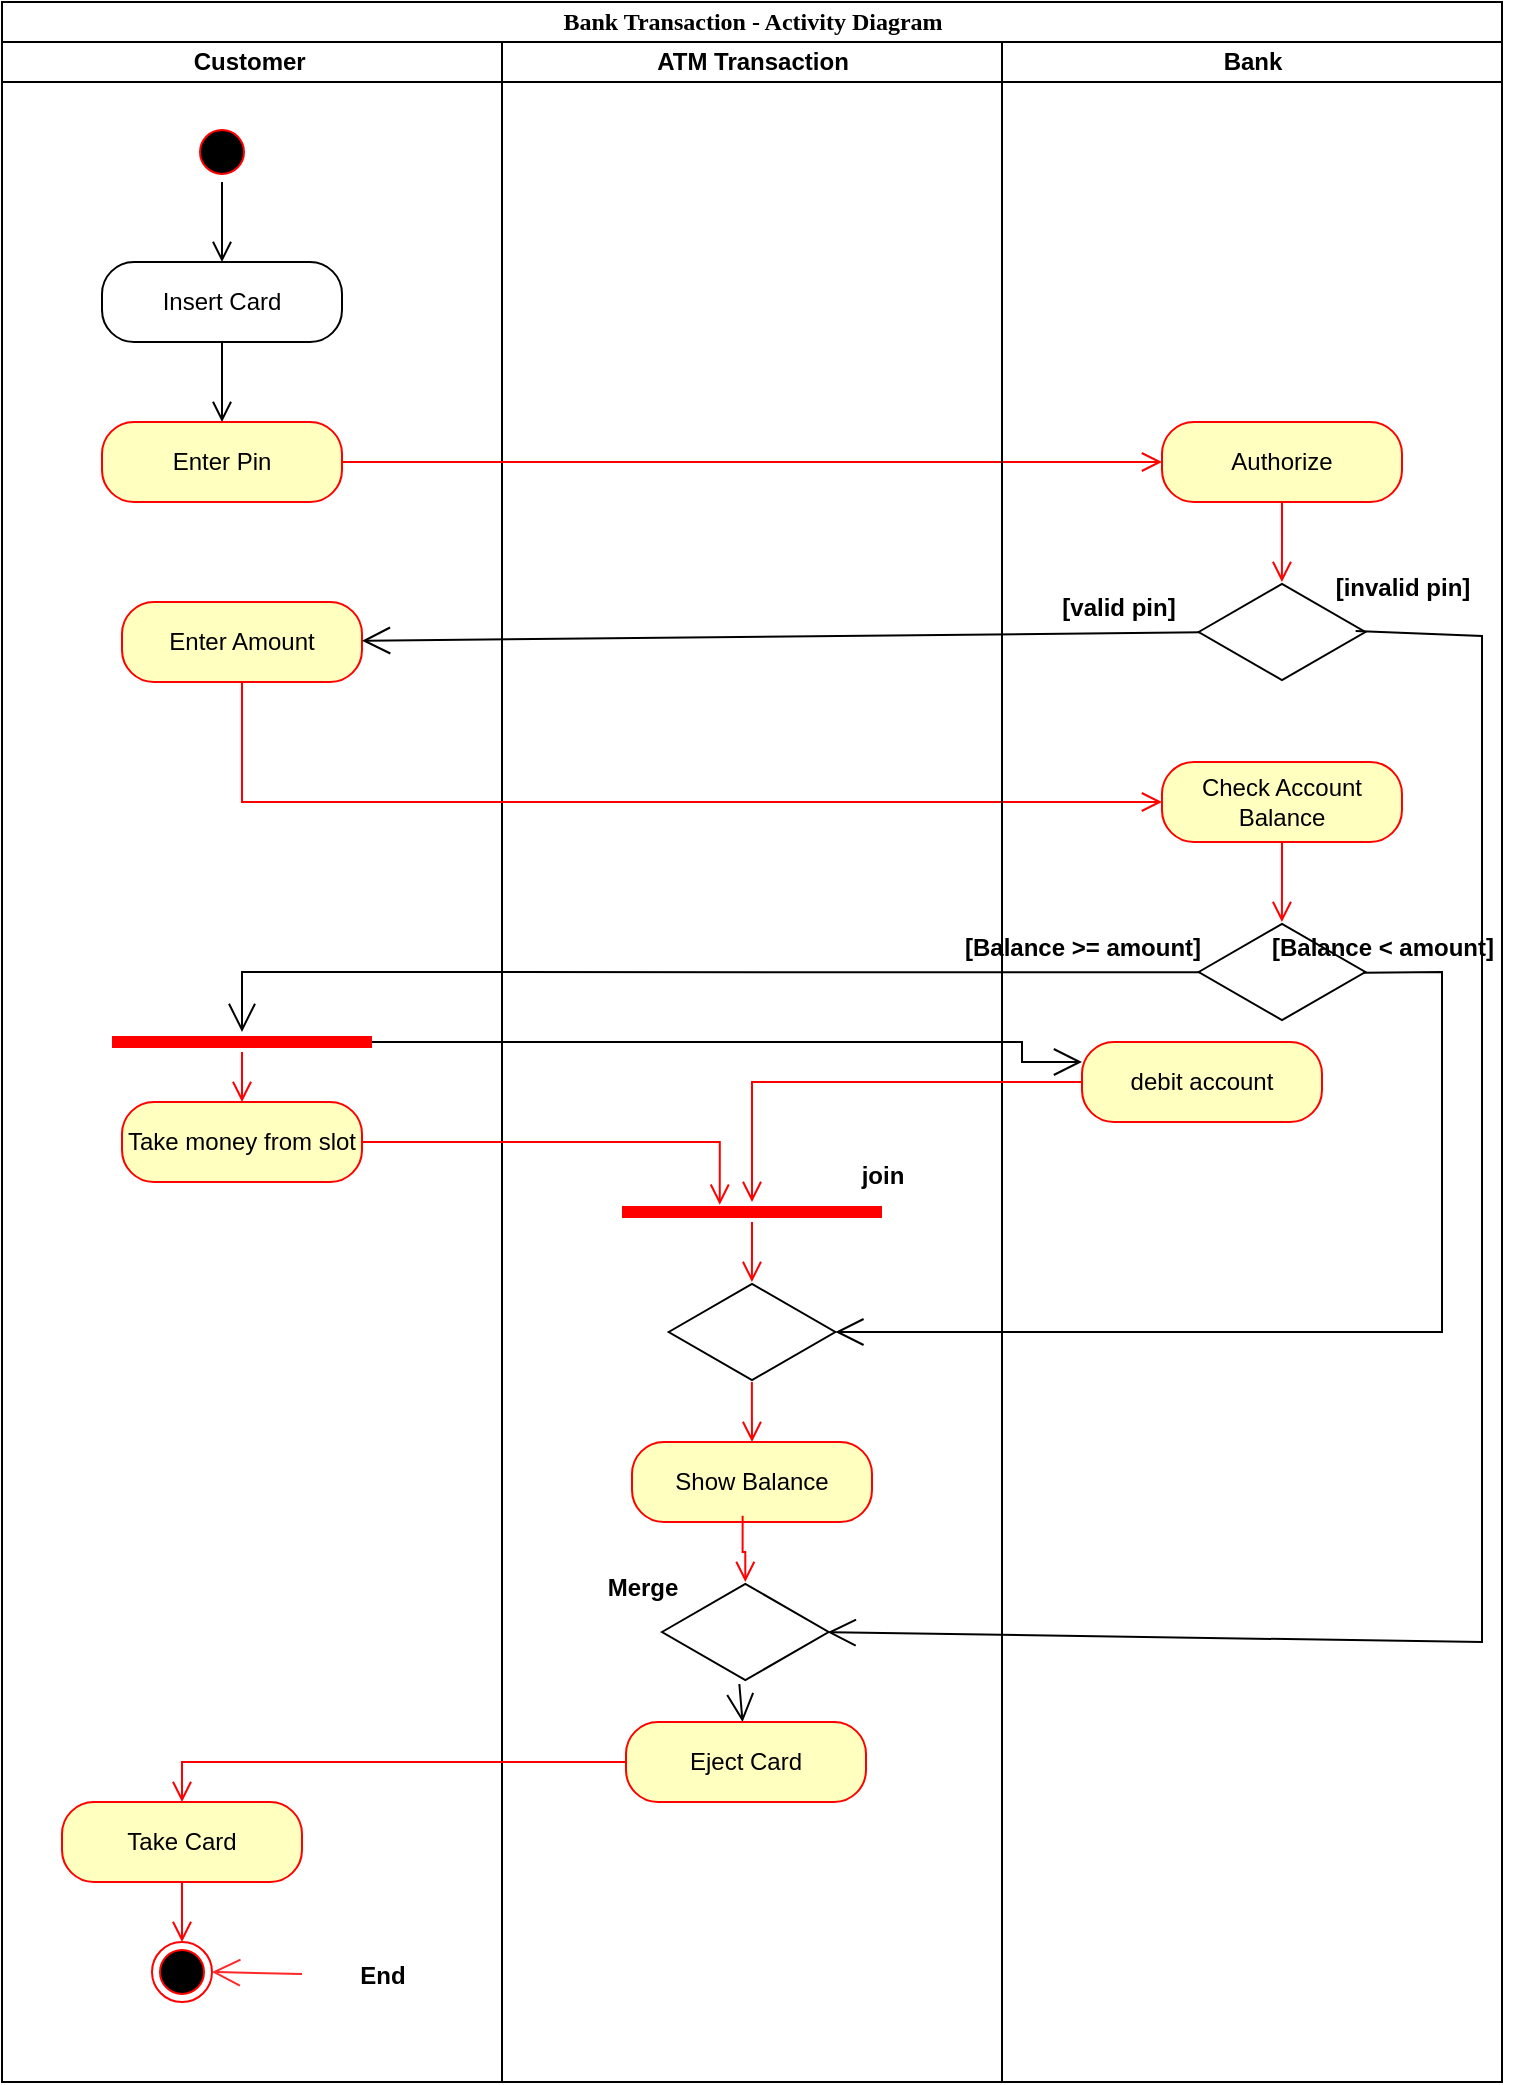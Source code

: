 <mxfile version="28.1.1">
  <diagram name="Page-1" id="0783ab3e-0a74-02c8-0abd-f7b4e66b4bec">
    <mxGraphModel dx="1634" dy="881" grid="1" gridSize="10" guides="1" tooltips="1" connect="1" arrows="1" fold="1" page="1" pageScale="1" pageWidth="850" pageHeight="1100" background="none" math="0" shadow="0">
      <root>
        <mxCell id="0" />
        <mxCell id="1" parent="0" />
        <mxCell id="1c1d494c118603dd-1" value="Bank Transaction - Activity Diagram" style="swimlane;html=1;childLayout=stackLayout;startSize=20;rounded=0;shadow=0;comic=0;labelBackgroundColor=none;strokeWidth=1;fontFamily=Verdana;fontSize=12;align=center;" parent="1" vertex="1">
          <mxGeometry x="40" y="30" width="750" height="1040" as="geometry" />
        </mxCell>
        <mxCell id="1c1d494c118603dd-2" value="Customer&amp;nbsp;" style="swimlane;html=1;startSize=20;" parent="1c1d494c118603dd-1" vertex="1">
          <mxGeometry y="20" width="250" height="1020" as="geometry">
            <mxRectangle y="20" width="40" height="970" as="alternateBounds" />
          </mxGeometry>
        </mxCell>
        <mxCell id="JUzeEZederDPW-ZyYQMi-4" value="" style="ellipse;html=1;shape=startState;fillColor=#000000;strokeColor=#ff0000;" vertex="1" parent="1c1d494c118603dd-2">
          <mxGeometry x="95" y="40" width="30" height="30" as="geometry" />
        </mxCell>
        <mxCell id="JUzeEZederDPW-ZyYQMi-5" value="" style="edgeStyle=orthogonalEdgeStyle;html=1;verticalAlign=bottom;endArrow=open;endSize=8;rounded=0;" edge="1" source="JUzeEZederDPW-ZyYQMi-4" parent="1c1d494c118603dd-2" target="JUzeEZederDPW-ZyYQMi-13">
          <mxGeometry relative="1" as="geometry">
            <mxPoint x="110" y="110" as="targetPoint" />
          </mxGeometry>
        </mxCell>
        <mxCell id="JUzeEZederDPW-ZyYQMi-13" value="Insert Card" style="rounded=1;whiteSpace=wrap;html=1;arcSize=40;" vertex="1" parent="1c1d494c118603dd-2">
          <mxGeometry x="50" y="110" width="120" height="40" as="geometry" />
        </mxCell>
        <mxCell id="JUzeEZederDPW-ZyYQMi-14" value="" style="edgeStyle=orthogonalEdgeStyle;html=1;verticalAlign=bottom;endArrow=open;endSize=8;strokeColor=#000000;rounded=0;" edge="1" source="JUzeEZederDPW-ZyYQMi-13" parent="1c1d494c118603dd-2" target="JUzeEZederDPW-ZyYQMi-26">
          <mxGeometry relative="1" as="geometry">
            <mxPoint x="110" y="210" as="targetPoint" />
          </mxGeometry>
        </mxCell>
        <mxCell id="JUzeEZederDPW-ZyYQMi-26" value="Enter Pin" style="rounded=1;whiteSpace=wrap;html=1;arcSize=40;fontColor=#000000;fillColor=#ffffc0;strokeColor=#ff0000;" vertex="1" parent="1c1d494c118603dd-2">
          <mxGeometry x="50" y="190" width="120" height="40" as="geometry" />
        </mxCell>
        <mxCell id="JUzeEZederDPW-ZyYQMi-37" value="Enter Amount" style="rounded=1;whiteSpace=wrap;html=1;arcSize=40;fontColor=#000000;fillColor=#ffffc0;strokeColor=#ff0000;" vertex="1" parent="1c1d494c118603dd-2">
          <mxGeometry x="60" y="280" width="120" height="40" as="geometry" />
        </mxCell>
        <mxCell id="JUzeEZederDPW-ZyYQMi-47" value="" style="shape=line;html=1;strokeWidth=6;strokeColor=#ff0000;" vertex="1" parent="1c1d494c118603dd-2">
          <mxGeometry x="55" y="495" width="130" height="10" as="geometry" />
        </mxCell>
        <mxCell id="JUzeEZederDPW-ZyYQMi-48" value="" style="edgeStyle=orthogonalEdgeStyle;html=1;verticalAlign=bottom;endArrow=open;endSize=8;strokeColor=#ff0000;rounded=0;" edge="1" source="JUzeEZederDPW-ZyYQMi-47" parent="1c1d494c118603dd-2" target="JUzeEZederDPW-ZyYQMi-49">
          <mxGeometry relative="1" as="geometry">
            <mxPoint x="120" y="595" as="targetPoint" />
          </mxGeometry>
        </mxCell>
        <mxCell id="JUzeEZederDPW-ZyYQMi-49" value="Take money from slot" style="rounded=1;whiteSpace=wrap;html=1;arcSize=40;fontColor=#000000;fillColor=#ffffc0;strokeColor=#ff0000;" vertex="1" parent="1c1d494c118603dd-2">
          <mxGeometry x="60" y="530" width="120" height="40" as="geometry" />
        </mxCell>
        <mxCell id="JUzeEZederDPW-ZyYQMi-68" value="Take Card" style="rounded=1;whiteSpace=wrap;html=1;arcSize=40;fontColor=#000000;fillColor=#ffffc0;strokeColor=#ff0000;" vertex="1" parent="1c1d494c118603dd-2">
          <mxGeometry x="30" y="880" width="120" height="40" as="geometry" />
        </mxCell>
        <mxCell id="JUzeEZederDPW-ZyYQMi-69" value="" style="edgeStyle=orthogonalEdgeStyle;html=1;verticalAlign=bottom;endArrow=open;endSize=8;strokeColor=#ff0000;rounded=0;" edge="1" source="JUzeEZederDPW-ZyYQMi-68" parent="1c1d494c118603dd-2" target="JUzeEZederDPW-ZyYQMi-70">
          <mxGeometry relative="1" as="geometry">
            <mxPoint x="90" y="980" as="targetPoint" />
          </mxGeometry>
        </mxCell>
        <mxCell id="JUzeEZederDPW-ZyYQMi-70" value="" style="ellipse;html=1;shape=endState;fillColor=#000000;strokeColor=#ff0000;" vertex="1" parent="1c1d494c118603dd-2">
          <mxGeometry x="75" y="950" width="30" height="30" as="geometry" />
        </mxCell>
        <mxCell id="JUzeEZederDPW-ZyYQMi-71" value="End" style="text;align=center;fontStyle=1;verticalAlign=middle;spacingLeft=3;spacingRight=3;strokeColor=none;rotatable=0;points=[[0,0.5],[1,0.5]];portConstraint=eastwest;html=1;" vertex="1" parent="1c1d494c118603dd-2">
          <mxGeometry x="150" y="954" width="80" height="26" as="geometry" />
        </mxCell>
        <mxCell id="JUzeEZederDPW-ZyYQMi-73" value="" style="endArrow=open;endFill=1;endSize=12;html=1;rounded=0;entryX=1;entryY=0.5;entryDx=0;entryDy=0;strokeColor=#FF2727;" edge="1" parent="1c1d494c118603dd-2" source="JUzeEZederDPW-ZyYQMi-71" target="JUzeEZederDPW-ZyYQMi-70">
          <mxGeometry width="160" relative="1" as="geometry">
            <mxPoint x="260" y="880" as="sourcePoint" />
            <mxPoint x="420" y="880" as="targetPoint" />
          </mxGeometry>
        </mxCell>
        <mxCell id="1c1d494c118603dd-3" value="ATM Transaction" style="swimlane;html=1;startSize=20;" parent="1c1d494c118603dd-1" vertex="1">
          <mxGeometry x="250" y="20" width="250" height="1020" as="geometry" />
        </mxCell>
        <mxCell id="JUzeEZederDPW-ZyYQMi-56" value="" style="shape=line;html=1;strokeWidth=6;strokeColor=#ff0000;" vertex="1" parent="1c1d494c118603dd-3">
          <mxGeometry x="60" y="580" width="130" height="10" as="geometry" />
        </mxCell>
        <mxCell id="JUzeEZederDPW-ZyYQMi-60" value="Show Balance" style="rounded=1;whiteSpace=wrap;html=1;arcSize=40;fontColor=#000000;fillColor=#ffffc0;strokeColor=#ff0000;" vertex="1" parent="1c1d494c118603dd-3">
          <mxGeometry x="65.0" y="700" width="120" height="40" as="geometry" />
        </mxCell>
        <mxCell id="JUzeEZederDPW-ZyYQMi-61" value="" style="html=1;whiteSpace=wrap;aspect=fixed;shape=isoRectangle;" vertex="1" parent="1c1d494c118603dd-3">
          <mxGeometry x="80" y="770" width="83.33" height="50" as="geometry" />
        </mxCell>
        <mxCell id="JUzeEZederDPW-ZyYQMi-63" value="" style="edgeStyle=orthogonalEdgeStyle;html=1;verticalAlign=bottom;endArrow=open;endSize=8;strokeColor=#ff0000;rounded=0;exitX=0.461;exitY=0.921;exitDx=0;exitDy=0;exitPerimeter=0;" edge="1" parent="1c1d494c118603dd-3" source="JUzeEZederDPW-ZyYQMi-60" target="JUzeEZederDPW-ZyYQMi-61">
          <mxGeometry relative="1" as="geometry">
            <mxPoint x="180" y="840" as="targetPoint" />
            <mxPoint x="203" y="780" as="sourcePoint" />
          </mxGeometry>
        </mxCell>
        <mxCell id="JUzeEZederDPW-ZyYQMi-64" value="join" style="text;align=center;fontStyle=1;verticalAlign=middle;spacingLeft=3;spacingRight=3;strokeColor=none;rotatable=0;points=[[0,0.5],[1,0.5]];portConstraint=eastwest;html=1;" vertex="1" parent="1c1d494c118603dd-3">
          <mxGeometry x="150" y="554" width="80" height="26" as="geometry" />
        </mxCell>
        <mxCell id="JUzeEZederDPW-ZyYQMi-65" value="Merge" style="text;align=center;fontStyle=1;verticalAlign=middle;spacingLeft=3;spacingRight=3;strokeColor=none;rotatable=0;points=[[0,0.5],[1,0.5]];portConstraint=eastwest;html=1;" vertex="1" parent="1c1d494c118603dd-3">
          <mxGeometry x="30" y="760" width="80" height="26" as="geometry" />
        </mxCell>
        <mxCell id="JUzeEZederDPW-ZyYQMi-58" value="" style="html=1;whiteSpace=wrap;aspect=fixed;shape=isoRectangle;" vertex="1" parent="1c1d494c118603dd-3">
          <mxGeometry x="83.34" y="620" width="83.33" height="50" as="geometry" />
        </mxCell>
        <mxCell id="JUzeEZederDPW-ZyYQMi-59" value="" style="edgeStyle=orthogonalEdgeStyle;html=1;verticalAlign=bottom;endArrow=open;endSize=8;strokeColor=#ff0000;rounded=0;" edge="1" parent="1c1d494c118603dd-3" source="JUzeEZederDPW-ZyYQMi-56" target="JUzeEZederDPW-ZyYQMi-58">
          <mxGeometry relative="1" as="geometry">
            <mxPoint x="640" y="780" as="targetPoint" />
            <mxPoint x="665" y="690" as="sourcePoint" />
          </mxGeometry>
        </mxCell>
        <mxCell id="JUzeEZederDPW-ZyYQMi-54" value="" style="edgeStyle=orthogonalEdgeStyle;html=1;verticalAlign=bottom;endArrow=open;endSize=8;strokeColor=#ff0000;rounded=0;" edge="1" source="JUzeEZederDPW-ZyYQMi-58" parent="1c1d494c118603dd-3" target="JUzeEZederDPW-ZyYQMi-60">
          <mxGeometry relative="1" as="geometry">
            <mxPoint x="100" y="730" as="targetPoint" />
          </mxGeometry>
        </mxCell>
        <mxCell id="JUzeEZederDPW-ZyYQMi-66" value="Eject Card" style="rounded=1;whiteSpace=wrap;html=1;arcSize=40;fontColor=#000000;fillColor=#ffffc0;strokeColor=#ff0000;" vertex="1" parent="1c1d494c118603dd-3">
          <mxGeometry x="62" y="840" width="120" height="40" as="geometry" />
        </mxCell>
        <mxCell id="JUzeEZederDPW-ZyYQMi-72" value="" style="endArrow=open;endFill=1;endSize=12;html=1;rounded=0;exitX=0.464;exitY=1.02;exitDx=0;exitDy=0;exitPerimeter=0;" edge="1" parent="1c1d494c118603dd-3" source="JUzeEZederDPW-ZyYQMi-61" target="JUzeEZederDPW-ZyYQMi-66">
          <mxGeometry width="160" relative="1" as="geometry">
            <mxPoint x="10" y="880" as="sourcePoint" />
            <mxPoint x="170" y="880" as="targetPoint" />
          </mxGeometry>
        </mxCell>
        <mxCell id="JUzeEZederDPW-ZyYQMi-27" value="" style="edgeStyle=orthogonalEdgeStyle;html=1;verticalAlign=bottom;endArrow=open;endSize=8;strokeColor=#ff0000;rounded=0;" edge="1" source="JUzeEZederDPW-ZyYQMi-26" parent="1c1d494c118603dd-1" target="JUzeEZederDPW-ZyYQMi-28">
          <mxGeometry relative="1" as="geometry">
            <mxPoint x="590" y="230" as="targetPoint" />
          </mxGeometry>
        </mxCell>
        <mxCell id="JUzeEZederDPW-ZyYQMi-33" value="" style="endArrow=open;endFill=1;endSize=12;html=1;rounded=0;exitX=0.023;exitY=0.503;exitDx=0;exitDy=0;exitPerimeter=0;" edge="1" parent="1c1d494c118603dd-1" source="JUzeEZederDPW-ZyYQMi-30" target="JUzeEZederDPW-ZyYQMi-37">
          <mxGeometry width="160" relative="1" as="geometry">
            <mxPoint x="260" y="210" as="sourcePoint" />
            <mxPoint x="160" y="315" as="targetPoint" />
          </mxGeometry>
        </mxCell>
        <mxCell id="JUzeEZederDPW-ZyYQMi-38" value="" style="edgeStyle=orthogonalEdgeStyle;html=1;verticalAlign=bottom;endArrow=open;endSize=8;strokeColor=#ff0000;rounded=0;" edge="1" source="JUzeEZederDPW-ZyYQMi-37" parent="1c1d494c118603dd-1" target="JUzeEZederDPW-ZyYQMi-39">
          <mxGeometry relative="1" as="geometry">
            <mxPoint x="570" y="400" as="targetPoint" />
            <Array as="points">
              <mxPoint x="120" y="400" />
            </Array>
          </mxGeometry>
        </mxCell>
        <mxCell id="JUzeEZederDPW-ZyYQMi-44" value="" style="endArrow=open;endFill=1;endSize=12;html=1;rounded=0;exitX=0.024;exitY=0.503;exitDx=0;exitDy=0;exitPerimeter=0;" edge="1" parent="1c1d494c118603dd-1" source="JUzeEZederDPW-ZyYQMi-41" target="JUzeEZederDPW-ZyYQMi-47">
          <mxGeometry width="160" relative="1" as="geometry">
            <mxPoint x="595" y="485" as="sourcePoint" />
            <mxPoint x="120" y="540" as="targetPoint" />
            <Array as="points">
              <mxPoint x="120" y="485" />
            </Array>
          </mxGeometry>
        </mxCell>
        <mxCell id="1c1d494c118603dd-4" value="Bank" style="swimlane;html=1;startSize=20;" parent="1c1d494c118603dd-1" vertex="1">
          <mxGeometry x="500" y="20" width="250" height="1020" as="geometry" />
        </mxCell>
        <mxCell id="JUzeEZederDPW-ZyYQMi-28" value="Authorize" style="rounded=1;whiteSpace=wrap;html=1;arcSize=40;fontColor=#000000;fillColor=#ffffc0;strokeColor=#ff0000;" vertex="1" parent="1c1d494c118603dd-4">
          <mxGeometry x="80" y="190" width="120" height="40" as="geometry" />
        </mxCell>
        <mxCell id="JUzeEZederDPW-ZyYQMi-29" value="" style="edgeStyle=orthogonalEdgeStyle;html=1;verticalAlign=bottom;endArrow=open;endSize=8;strokeColor=#ff0000;rounded=0;" edge="1" source="JUzeEZederDPW-ZyYQMi-28" parent="1c1d494c118603dd-4" target="JUzeEZederDPW-ZyYQMi-30">
          <mxGeometry relative="1" as="geometry">
            <mxPoint x="140" y="290" as="targetPoint" />
          </mxGeometry>
        </mxCell>
        <mxCell id="JUzeEZederDPW-ZyYQMi-30" value="" style="html=1;whiteSpace=wrap;aspect=fixed;shape=isoRectangle;" vertex="1" parent="1c1d494c118603dd-4">
          <mxGeometry x="98.33" y="270" width="83.33" height="50" as="geometry" />
        </mxCell>
        <mxCell id="JUzeEZederDPW-ZyYQMi-34" value="[valid pin]" style="text;align=center;fontStyle=1;verticalAlign=middle;spacingLeft=3;spacingRight=3;strokeColor=none;rotatable=0;points=[[0,0.5],[1,0.5]];portConstraint=eastwest;html=1;" vertex="1" parent="1c1d494c118603dd-4">
          <mxGeometry x="18.33" y="270" width="80" height="26" as="geometry" />
        </mxCell>
        <mxCell id="JUzeEZederDPW-ZyYQMi-35" value="[invalid pin]" style="text;align=center;fontStyle=1;verticalAlign=middle;spacingLeft=3;spacingRight=3;strokeColor=none;rotatable=0;points=[[0,0.5],[1,0.5]];portConstraint=eastwest;html=1;" vertex="1" parent="1c1d494c118603dd-4">
          <mxGeometry x="160" y="260" width="80" height="26" as="geometry" />
        </mxCell>
        <mxCell id="JUzeEZederDPW-ZyYQMi-39" value="Check Account Balance" style="rounded=1;whiteSpace=wrap;html=1;arcSize=40;fontColor=#000000;fillColor=#ffffc0;strokeColor=#ff0000;" vertex="1" parent="1c1d494c118603dd-4">
          <mxGeometry x="79.99" y="360" width="120" height="40" as="geometry" />
        </mxCell>
        <mxCell id="JUzeEZederDPW-ZyYQMi-40" value="" style="edgeStyle=orthogonalEdgeStyle;html=1;verticalAlign=bottom;endArrow=open;endSize=8;strokeColor=#ff0000;rounded=0;" edge="1" source="JUzeEZederDPW-ZyYQMi-39" parent="1c1d494c118603dd-4" target="JUzeEZederDPW-ZyYQMi-41">
          <mxGeometry relative="1" as="geometry">
            <mxPoint x="139.99" y="460" as="targetPoint" />
          </mxGeometry>
        </mxCell>
        <mxCell id="JUzeEZederDPW-ZyYQMi-41" value="" style="html=1;whiteSpace=wrap;aspect=fixed;shape=isoRectangle;" vertex="1" parent="1c1d494c118603dd-4">
          <mxGeometry x="98.34" y="440" width="83.33" height="50" as="geometry" />
        </mxCell>
        <mxCell id="JUzeEZederDPW-ZyYQMi-43" value="[Balance &amp;gt;= amount]" style="text;align=center;fontStyle=1;verticalAlign=middle;spacingLeft=3;spacingRight=3;strokeColor=none;rotatable=0;points=[[0,0.5],[1,0.5]];portConstraint=eastwest;html=1;" vertex="1" parent="1c1d494c118603dd-4">
          <mxGeometry x="4.086e-14" y="440" width="80" height="26" as="geometry" />
        </mxCell>
        <mxCell id="JUzeEZederDPW-ZyYQMi-45" value="[Balance &amp;lt; amount]" style="text;align=center;fontStyle=1;verticalAlign=middle;spacingLeft=3;spacingRight=3;strokeColor=none;rotatable=0;points=[[0,0.5],[1,0.5]];portConstraint=eastwest;html=1;" vertex="1" parent="1c1d494c118603dd-4">
          <mxGeometry x="150" y="440" width="80" height="26" as="geometry" />
        </mxCell>
        <mxCell id="JUzeEZederDPW-ZyYQMi-53" value="debit account" style="rounded=1;whiteSpace=wrap;html=1;arcSize=40;fontColor=#000000;fillColor=#ffffc0;strokeColor=#ff0000;" vertex="1" parent="1c1d494c118603dd-4">
          <mxGeometry x="40" y="500" width="120" height="40" as="geometry" />
        </mxCell>
        <mxCell id="JUzeEZederDPW-ZyYQMi-55" value="" style="endArrow=open;endFill=1;endSize=12;html=1;rounded=0;exitX=1;exitY=0.5;exitDx=0;exitDy=0;exitPerimeter=0;entryX=0;entryY=0.25;entryDx=0;entryDy=0;" edge="1" parent="1c1d494c118603dd-1" source="JUzeEZederDPW-ZyYQMi-47" target="JUzeEZederDPW-ZyYQMi-53">
          <mxGeometry width="160" relative="1" as="geometry">
            <mxPoint x="310" y="470" as="sourcePoint" />
            <mxPoint x="510" y="600" as="targetPoint" />
            <Array as="points">
              <mxPoint x="510" y="520" />
              <mxPoint x="510" y="530" />
            </Array>
          </mxGeometry>
        </mxCell>
        <mxCell id="JUzeEZederDPW-ZyYQMi-57" value="" style="edgeStyle=orthogonalEdgeStyle;html=1;verticalAlign=bottom;endArrow=open;endSize=8;strokeColor=#ff0000;rounded=0;" edge="1" parent="1c1d494c118603dd-1" source="JUzeEZederDPW-ZyYQMi-53" target="JUzeEZederDPW-ZyYQMi-56">
          <mxGeometry relative="1" as="geometry">
            <mxPoint x="890" y="710" as="targetPoint" />
            <mxPoint x="1080" y="660" as="sourcePoint" />
          </mxGeometry>
        </mxCell>
        <mxCell id="JUzeEZederDPW-ZyYQMi-50" value="" style="edgeStyle=orthogonalEdgeStyle;html=1;verticalAlign=bottom;endArrow=open;endSize=8;strokeColor=#ff0000;rounded=0;entryX=0.376;entryY=0.135;entryDx=0;entryDy=0;entryPerimeter=0;" edge="1" source="JUzeEZederDPW-ZyYQMi-49" parent="1c1d494c118603dd-1" target="JUzeEZederDPW-ZyYQMi-56">
          <mxGeometry relative="1" as="geometry">
            <mxPoint x="320" y="660" as="targetPoint" />
          </mxGeometry>
        </mxCell>
        <mxCell id="JUzeEZederDPW-ZyYQMi-36" value="" style="endArrow=open;endFill=1;endSize=12;html=1;rounded=0;exitX=0.942;exitY=0.491;exitDx=0;exitDy=0;exitPerimeter=0;entryX=0.994;entryY=0.503;entryDx=0;entryDy=0;entryPerimeter=0;" edge="1" parent="1c1d494c118603dd-1" source="JUzeEZederDPW-ZyYQMi-30" target="JUzeEZederDPW-ZyYQMi-61">
          <mxGeometry width="160" relative="1" as="geometry">
            <mxPoint x="660" y="370" as="sourcePoint" />
            <mxPoint x="730" y="960" as="targetPoint" />
            <Array as="points">
              <mxPoint x="740" y="317" />
              <mxPoint x="740" y="820" />
            </Array>
          </mxGeometry>
        </mxCell>
        <mxCell id="JUzeEZederDPW-ZyYQMi-46" value="" style="endArrow=open;endFill=1;endSize=12;html=1;rounded=0;exitX=0.987;exitY=0.508;exitDx=0;exitDy=0;exitPerimeter=0;" edge="1" parent="1c1d494c118603dd-1" source="JUzeEZederDPW-ZyYQMi-41" target="JUzeEZederDPW-ZyYQMi-58">
          <mxGeometry width="160" relative="1" as="geometry">
            <mxPoint x="657" y="525" as="sourcePoint" />
            <mxPoint x="720" y="790" as="targetPoint" />
            <Array as="points">
              <mxPoint x="720" y="485" />
              <mxPoint x="720" y="665" />
            </Array>
          </mxGeometry>
        </mxCell>
        <mxCell id="JUzeEZederDPW-ZyYQMi-67" value="" style="edgeStyle=orthogonalEdgeStyle;html=1;verticalAlign=bottom;endArrow=open;endSize=8;strokeColor=#ff0000;rounded=0;" edge="1" source="JUzeEZederDPW-ZyYQMi-66" parent="1c1d494c118603dd-1" target="JUzeEZederDPW-ZyYQMi-68">
          <mxGeometry relative="1" as="geometry">
            <mxPoint x="90" y="900" as="targetPoint" />
            <Array as="points">
              <mxPoint x="90" y="880" />
            </Array>
          </mxGeometry>
        </mxCell>
      </root>
    </mxGraphModel>
  </diagram>
</mxfile>
